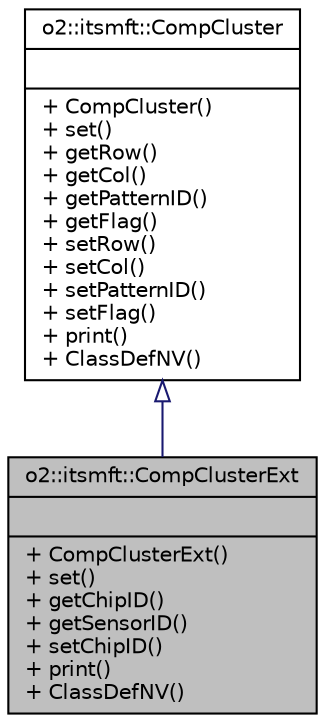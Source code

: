 digraph "o2::itsmft::CompClusterExt"
{
 // INTERACTIVE_SVG=YES
  bgcolor="transparent";
  edge [fontname="Helvetica",fontsize="10",labelfontname="Helvetica",labelfontsize="10"];
  node [fontname="Helvetica",fontsize="10",shape=record];
  Node2 [label="{o2::itsmft::CompClusterExt\n||+ CompClusterExt()\l+ set()\l+ getChipID()\l+ getSensorID()\l+ setChipID()\l+ print()\l+ ClassDefNV()\l}",height=0.2,width=0.4,color="black", fillcolor="grey75", style="filled", fontcolor="black"];
  Node3 -> Node2 [dir="back",color="midnightblue",fontsize="10",style="solid",arrowtail="onormal",fontname="Helvetica"];
  Node3 [label="{o2::itsmft::CompCluster\n||+ CompCluster()\l+ set()\l+ getRow()\l+ getCol()\l+ getPatternID()\l+ getFlag()\l+ setRow()\l+ setCol()\l+ setPatternID()\l+ setFlag()\l+ print()\l+ ClassDefNV()\l}",height=0.2,width=0.4,color="black",URL="$dc/da3/classo2_1_1itsmft_1_1CompCluster.html"];
}
